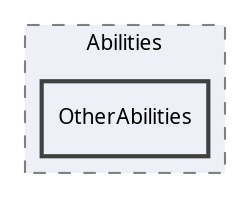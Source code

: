 digraph "OtherAbilities"
{
 // LATEX_PDF_SIZE
  edge [fontname="Calibrii",fontsize="10",labelfontname="Calibrii",labelfontsize="10"];
  node [fontname="Calibrii",fontsize="10",shape=record];
  compound=true
  subgraph clusterdir_30de46c826773a4412eca69f8304e38a {
    graph [ bgcolor="#edf0f7", pencolor="grey50", style="filled,dashed,", label="Abilities", fontname="Calibrii", fontsize="10", URL="dir_30de46c826773a4412eca69f8304e38a.html"]
  dir_88d7e64a91cf608e150adf9edf8a79bd [shape=box, label="OtherAbilities", style="filled,bold,", fillcolor="#edf0f7", color="grey25", URL="dir_88d7e64a91cf608e150adf9edf8a79bd.html"];
  }
}

